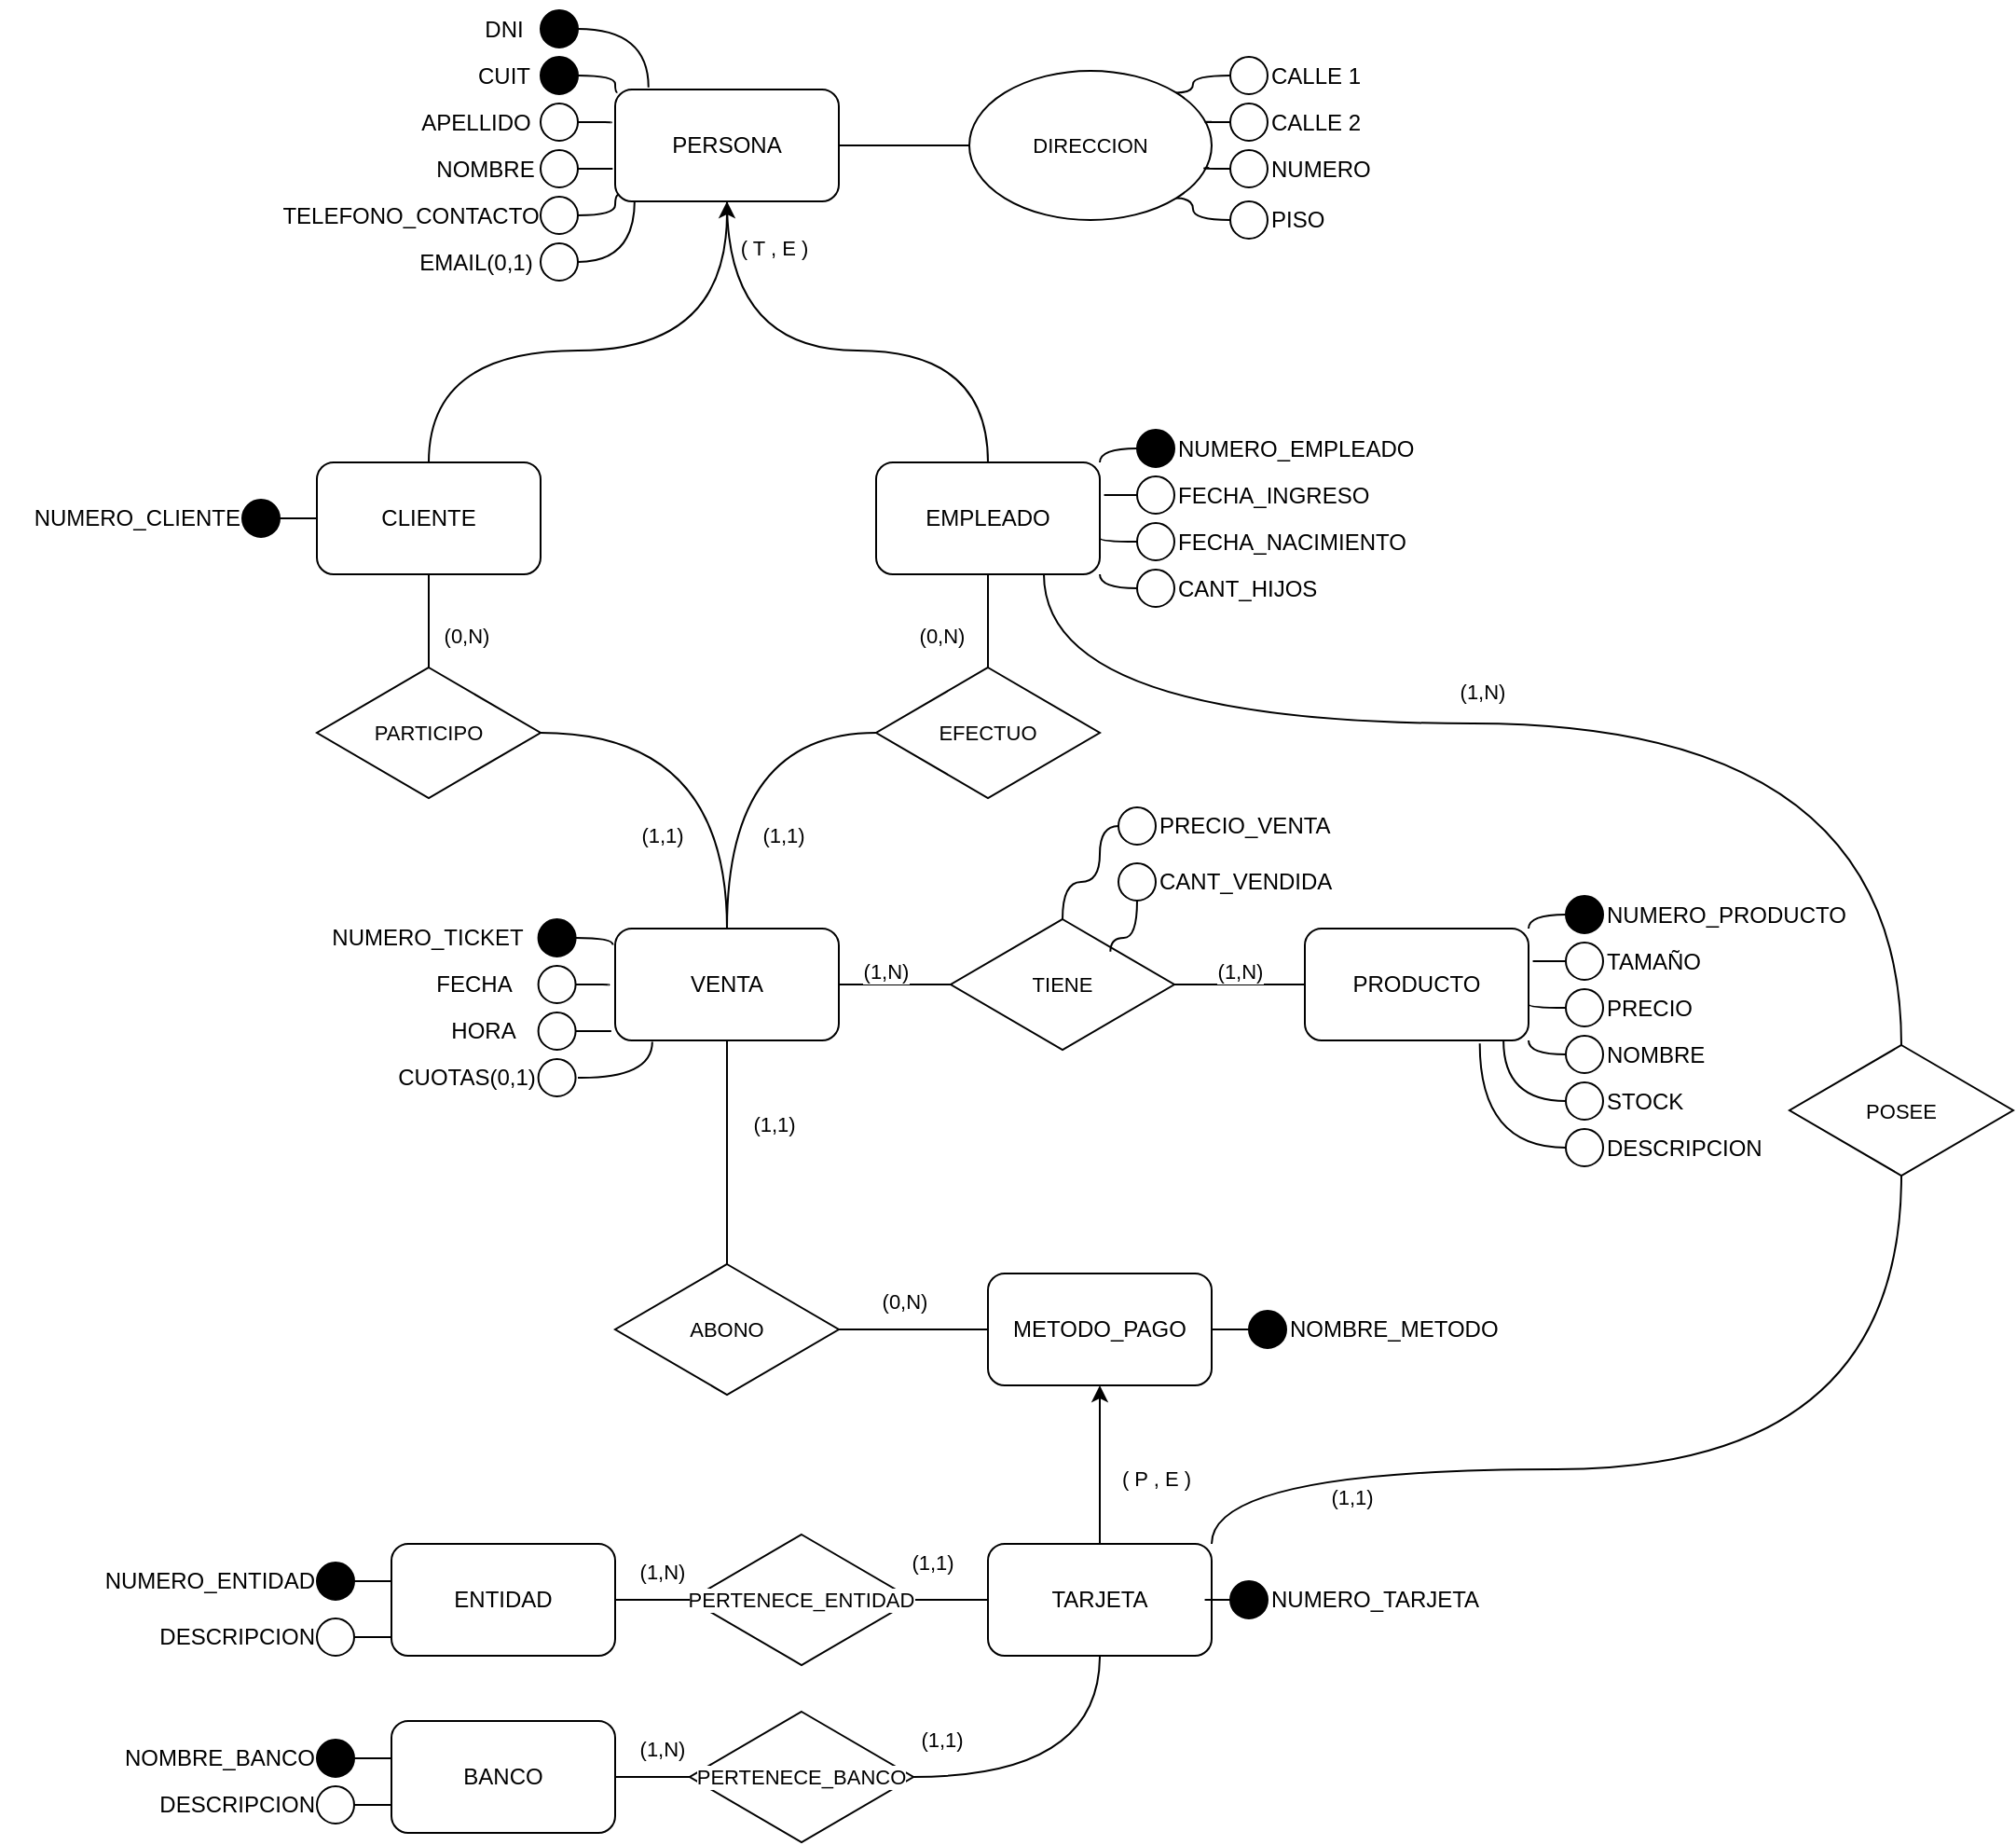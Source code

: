 <mxfile version="24.8.4">
  <diagram name="Page-1" id="r-wE8rNvTRcSZEGVUg5o">
    <mxGraphModel dx="880" dy="443" grid="1" gridSize="10" guides="1" tooltips="1" connect="1" arrows="1" fold="1" page="1" pageScale="1" pageWidth="1400" pageHeight="850" math="0" shadow="0">
      <root>
        <mxCell id="0" />
        <mxCell id="1" parent="0" />
        <mxCell id="dxS-f-YdwQxAhVwUpoM0-28" value="" style="edgeStyle=orthogonalEdgeStyle;shape=connector;curved=1;rounded=0;orthogonalLoop=1;jettySize=auto;html=1;strokeColor=default;align=center;verticalAlign=middle;fontFamily=Helvetica;fontSize=11;fontColor=default;labelBackgroundColor=default;endArrow=none;endFill=0;" parent="1" source="dxS-f-YdwQxAhVwUpoM0-1" edge="1">
          <mxGeometry relative="1" as="geometry">
            <mxPoint x="670" y="240" as="targetPoint" />
          </mxGeometry>
        </mxCell>
        <mxCell id="dxS-f-YdwQxAhVwUpoM0-1" value="PERSONA" style="rounded=1;whiteSpace=wrap;html=1;" parent="1" vertex="1">
          <mxGeometry x="480" y="210" width="120" height="60" as="geometry" />
        </mxCell>
        <mxCell id="dxS-f-YdwQxAhVwUpoM0-2" value="" style="ellipse;whiteSpace=wrap;html=1;aspect=fixed;fillColor=#000000;" parent="1" vertex="1">
          <mxGeometry x="440" y="167.5" width="20" height="20" as="geometry" />
        </mxCell>
        <mxCell id="dxS-f-YdwQxAhVwUpoM0-3" value="DNI" style="text;html=1;align=center;verticalAlign=middle;resizable=0;points=[];autosize=1;strokeColor=none;fillColor=none;" parent="1" vertex="1">
          <mxGeometry x="400" y="162.5" width="40" height="30" as="geometry" />
        </mxCell>
        <mxCell id="dxS-f-YdwQxAhVwUpoM0-7" value="" style="ellipse;whiteSpace=wrap;html=1;aspect=fixed;fillColor=#000000;" parent="1" vertex="1">
          <mxGeometry x="440" y="192.5" width="20" height="20" as="geometry" />
        </mxCell>
        <mxCell id="dxS-f-YdwQxAhVwUpoM0-8" value="CUIT" style="text;html=1;align=center;verticalAlign=middle;resizable=0;points=[];autosize=1;strokeColor=none;fillColor=none;" parent="1" vertex="1">
          <mxGeometry x="395" y="187.5" width="50" height="30" as="geometry" />
        </mxCell>
        <mxCell id="dxS-f-YdwQxAhVwUpoM0-12" value="" style="ellipse;whiteSpace=wrap;html=1;aspect=fixed;" parent="1" vertex="1">
          <mxGeometry x="440" y="217.5" width="20" height="20" as="geometry" />
        </mxCell>
        <mxCell id="dxS-f-YdwQxAhVwUpoM0-13" value="APELLIDO" style="text;html=1;align=center;verticalAlign=middle;resizable=0;points=[];autosize=1;strokeColor=none;fillColor=none;" parent="1" vertex="1">
          <mxGeometry x="365" y="212.5" width="80" height="30" as="geometry" />
        </mxCell>
        <mxCell id="dxS-f-YdwQxAhVwUpoM0-14" value="" style="ellipse;whiteSpace=wrap;html=1;aspect=fixed;" parent="1" vertex="1">
          <mxGeometry x="440" y="242.5" width="20" height="20" as="geometry" />
        </mxCell>
        <mxCell id="dxS-f-YdwQxAhVwUpoM0-15" value="NOMBRE" style="text;html=1;align=center;verticalAlign=middle;resizable=0;points=[];autosize=1;strokeColor=none;fillColor=none;" parent="1" vertex="1">
          <mxGeometry x="370" y="237.5" width="80" height="30" as="geometry" />
        </mxCell>
        <mxCell id="dxS-f-YdwQxAhVwUpoM0-16" value="" style="ellipse;whiteSpace=wrap;html=1;aspect=fixed;" parent="1" vertex="1">
          <mxGeometry x="440" y="267.5" width="20" height="20" as="geometry" />
        </mxCell>
        <mxCell id="dxS-f-YdwQxAhVwUpoM0-17" value="TELEFONO_CONTACTO" style="text;html=1;align=center;verticalAlign=middle;resizable=0;points=[];autosize=1;strokeColor=none;fillColor=none;" parent="1" vertex="1">
          <mxGeometry x="290" y="262.5" width="160" height="30" as="geometry" />
        </mxCell>
        <mxCell id="dxS-f-YdwQxAhVwUpoM0-18" value="" style="ellipse;whiteSpace=wrap;html=1;aspect=fixed;" parent="1" vertex="1">
          <mxGeometry x="440" y="292.5" width="20" height="20" as="geometry" />
        </mxCell>
        <mxCell id="dxS-f-YdwQxAhVwUpoM0-19" value="EMAIL(0,1)" style="text;html=1;align=center;verticalAlign=middle;resizable=0;points=[];autosize=1;strokeColor=none;fillColor=none;" parent="1" vertex="1">
          <mxGeometry x="365" y="287.5" width="80" height="30" as="geometry" />
        </mxCell>
        <mxCell id="dxS-f-YdwQxAhVwUpoM0-20" style="edgeStyle=orthogonalEdgeStyle;rounded=0;orthogonalLoop=1;jettySize=auto;html=1;entryX=0.149;entryY=-0.019;entryDx=0;entryDy=0;entryPerimeter=0;curved=1;endArrow=none;endFill=0;" parent="1" source="dxS-f-YdwQxAhVwUpoM0-2" target="dxS-f-YdwQxAhVwUpoM0-1" edge="1">
          <mxGeometry relative="1" as="geometry" />
        </mxCell>
        <mxCell id="dxS-f-YdwQxAhVwUpoM0-21" style="edgeStyle=orthogonalEdgeStyle;shape=connector;curved=1;rounded=0;orthogonalLoop=1;jettySize=auto;html=1;entryX=0.01;entryY=0.027;entryDx=0;entryDy=0;entryPerimeter=0;strokeColor=default;align=center;verticalAlign=middle;fontFamily=Helvetica;fontSize=11;fontColor=default;labelBackgroundColor=default;endArrow=none;endFill=0;" parent="1" source="dxS-f-YdwQxAhVwUpoM0-7" target="dxS-f-YdwQxAhVwUpoM0-1" edge="1">
          <mxGeometry relative="1" as="geometry">
            <Array as="points">
              <mxPoint x="480" y="203" />
              <mxPoint x="480" y="212" />
            </Array>
          </mxGeometry>
        </mxCell>
        <mxCell id="dxS-f-YdwQxAhVwUpoM0-22" style="edgeStyle=orthogonalEdgeStyle;shape=connector;curved=1;rounded=0;orthogonalLoop=1;jettySize=auto;html=1;entryX=-0.019;entryY=0.295;entryDx=0;entryDy=0;entryPerimeter=0;strokeColor=default;align=center;verticalAlign=middle;fontFamily=Helvetica;fontSize=11;fontColor=default;labelBackgroundColor=default;endArrow=none;endFill=0;" parent="1" source="dxS-f-YdwQxAhVwUpoM0-12" target="dxS-f-YdwQxAhVwUpoM0-1" edge="1">
          <mxGeometry relative="1" as="geometry" />
        </mxCell>
        <mxCell id="dxS-f-YdwQxAhVwUpoM0-23" style="edgeStyle=orthogonalEdgeStyle;shape=connector;curved=1;rounded=0;orthogonalLoop=1;jettySize=auto;html=1;entryX=-0.011;entryY=0.709;entryDx=0;entryDy=0;entryPerimeter=0;strokeColor=default;align=center;verticalAlign=middle;fontFamily=Helvetica;fontSize=11;fontColor=default;labelBackgroundColor=default;endArrow=none;endFill=0;" parent="1" source="dxS-f-YdwQxAhVwUpoM0-14" target="dxS-f-YdwQxAhVwUpoM0-1" edge="1">
          <mxGeometry relative="1" as="geometry" />
        </mxCell>
        <mxCell id="dxS-f-YdwQxAhVwUpoM0-25" style="edgeStyle=orthogonalEdgeStyle;shape=connector;curved=1;rounded=0;orthogonalLoop=1;jettySize=auto;html=1;entryX=0.016;entryY=0.942;entryDx=0;entryDy=0;entryPerimeter=0;strokeColor=default;align=center;verticalAlign=middle;fontFamily=Helvetica;fontSize=11;fontColor=default;labelBackgroundColor=default;endArrow=none;endFill=0;" parent="1" source="dxS-f-YdwQxAhVwUpoM0-16" target="dxS-f-YdwQxAhVwUpoM0-1" edge="1">
          <mxGeometry relative="1" as="geometry" />
        </mxCell>
        <mxCell id="dxS-f-YdwQxAhVwUpoM0-26" style="edgeStyle=orthogonalEdgeStyle;shape=connector;curved=1;rounded=0;orthogonalLoop=1;jettySize=auto;html=1;entryX=0.087;entryY=0.992;entryDx=0;entryDy=0;entryPerimeter=0;strokeColor=default;align=center;verticalAlign=middle;fontFamily=Helvetica;fontSize=11;fontColor=default;labelBackgroundColor=default;endArrow=none;endFill=0;" parent="1" source="dxS-f-YdwQxAhVwUpoM0-18" target="dxS-f-YdwQxAhVwUpoM0-1" edge="1">
          <mxGeometry relative="1" as="geometry" />
        </mxCell>
        <mxCell id="dxS-f-YdwQxAhVwUpoM0-29" value="DIRECCION" style="ellipse;whiteSpace=wrap;html=1;fontFamily=Helvetica;fontSize=11;fontColor=default;labelBackgroundColor=default;" parent="1" vertex="1">
          <mxGeometry x="670" y="200" width="130" height="80" as="geometry" />
        </mxCell>
        <mxCell id="dxS-f-YdwQxAhVwUpoM0-46" style="edgeStyle=orthogonalEdgeStyle;shape=connector;curved=1;rounded=0;orthogonalLoop=1;jettySize=auto;html=1;entryX=1;entryY=0;entryDx=0;entryDy=0;strokeColor=default;align=center;verticalAlign=middle;fontFamily=Helvetica;fontSize=11;fontColor=default;labelBackgroundColor=default;endArrow=none;endFill=0;" parent="1" source="dxS-f-YdwQxAhVwUpoM0-30" target="dxS-f-YdwQxAhVwUpoM0-29" edge="1">
          <mxGeometry relative="1" as="geometry" />
        </mxCell>
        <mxCell id="dxS-f-YdwQxAhVwUpoM0-30" value="" style="ellipse;whiteSpace=wrap;html=1;aspect=fixed;" parent="1" vertex="1">
          <mxGeometry x="810" y="192.5" width="20" height="20" as="geometry" />
        </mxCell>
        <mxCell id="dxS-f-YdwQxAhVwUpoM0-31" value="CALLE 1" style="text;html=1;align=left;verticalAlign=middle;resizable=0;points=[];autosize=1;strokeColor=none;fillColor=none;" parent="1" vertex="1">
          <mxGeometry x="830" y="187.5" width="70" height="30" as="geometry" />
        </mxCell>
        <mxCell id="dxS-f-YdwQxAhVwUpoM0-36" value="" style="ellipse;whiteSpace=wrap;html=1;aspect=fixed;" parent="1" vertex="1">
          <mxGeometry x="810" y="217.5" width="20" height="20" as="geometry" />
        </mxCell>
        <mxCell id="dxS-f-YdwQxAhVwUpoM0-37" value="CALLE 2" style="text;html=1;align=left;verticalAlign=middle;resizable=0;points=[];autosize=1;strokeColor=none;fillColor=none;" parent="1" vertex="1">
          <mxGeometry x="830" y="212.5" width="70" height="30" as="geometry" />
        </mxCell>
        <mxCell id="dxS-f-YdwQxAhVwUpoM0-38" value="" style="ellipse;whiteSpace=wrap;html=1;aspect=fixed;" parent="1" vertex="1">
          <mxGeometry x="810" y="242.5" width="20" height="20" as="geometry" />
        </mxCell>
        <mxCell id="dxS-f-YdwQxAhVwUpoM0-39" value="NUMERO" style="text;html=1;align=left;verticalAlign=middle;resizable=0;points=[];autosize=1;strokeColor=none;fillColor=none;" parent="1" vertex="1">
          <mxGeometry x="830" y="237.5" width="80" height="30" as="geometry" />
        </mxCell>
        <mxCell id="dxS-f-YdwQxAhVwUpoM0-43" style="edgeStyle=orthogonalEdgeStyle;shape=connector;curved=1;rounded=0;orthogonalLoop=1;jettySize=auto;html=1;entryX=1;entryY=1;entryDx=0;entryDy=0;strokeColor=default;align=center;verticalAlign=middle;fontFamily=Helvetica;fontSize=11;fontColor=default;labelBackgroundColor=default;endArrow=none;endFill=0;" parent="1" source="dxS-f-YdwQxAhVwUpoM0-40" target="dxS-f-YdwQxAhVwUpoM0-29" edge="1">
          <mxGeometry relative="1" as="geometry" />
        </mxCell>
        <mxCell id="dxS-f-YdwQxAhVwUpoM0-40" value="" style="ellipse;whiteSpace=wrap;html=1;aspect=fixed;" parent="1" vertex="1">
          <mxGeometry x="810" y="270" width="20" height="20" as="geometry" />
        </mxCell>
        <mxCell id="dxS-f-YdwQxAhVwUpoM0-41" value="PISO" style="text;html=1;align=left;verticalAlign=middle;resizable=0;points=[];autosize=1;strokeColor=none;fillColor=none;" parent="1" vertex="1">
          <mxGeometry x="830" y="265" width="50" height="30" as="geometry" />
        </mxCell>
        <mxCell id="dxS-f-YdwQxAhVwUpoM0-44" style="edgeStyle=orthogonalEdgeStyle;shape=connector;curved=1;rounded=0;orthogonalLoop=1;jettySize=auto;html=1;entryX=0.99;entryY=0.65;entryDx=0;entryDy=0;entryPerimeter=0;strokeColor=default;align=center;verticalAlign=middle;fontFamily=Helvetica;fontSize=11;fontColor=default;labelBackgroundColor=default;endArrow=none;endFill=0;" parent="1" source="dxS-f-YdwQxAhVwUpoM0-38" target="dxS-f-YdwQxAhVwUpoM0-29" edge="1">
          <mxGeometry relative="1" as="geometry" />
        </mxCell>
        <mxCell id="dxS-f-YdwQxAhVwUpoM0-45" style="edgeStyle=orthogonalEdgeStyle;shape=connector;curved=1;rounded=0;orthogonalLoop=1;jettySize=auto;html=1;entryX=1;entryY=0.342;entryDx=0;entryDy=0;entryPerimeter=0;strokeColor=default;align=center;verticalAlign=middle;fontFamily=Helvetica;fontSize=11;fontColor=default;labelBackgroundColor=default;endArrow=none;endFill=0;" parent="1" source="dxS-f-YdwQxAhVwUpoM0-36" target="dxS-f-YdwQxAhVwUpoM0-29" edge="1">
          <mxGeometry relative="1" as="geometry" />
        </mxCell>
        <mxCell id="dxS-f-YdwQxAhVwUpoM0-65" style="edgeStyle=orthogonalEdgeStyle;shape=connector;curved=1;rounded=0;orthogonalLoop=1;jettySize=auto;html=1;entryX=0.5;entryY=1;entryDx=0;entryDy=0;strokeColor=default;align=center;verticalAlign=middle;fontFamily=Helvetica;fontSize=11;fontColor=default;labelBackgroundColor=default;endArrow=none;endFill=0;" parent="1" source="dxS-f-YdwQxAhVwUpoM0-47" target="dxS-f-YdwQxAhVwUpoM0-1" edge="1">
          <mxGeometry relative="1" as="geometry">
            <Array as="points">
              <mxPoint x="680" y="350" />
              <mxPoint x="540" y="350" />
            </Array>
          </mxGeometry>
        </mxCell>
        <mxCell id="dxS-f-YdwQxAhVwUpoM0-116" value="" style="edgeStyle=orthogonalEdgeStyle;shape=connector;curved=1;rounded=0;orthogonalLoop=1;jettySize=auto;html=1;strokeColor=default;align=center;verticalAlign=middle;fontFamily=Helvetica;fontSize=11;fontColor=default;labelBackgroundColor=default;endArrow=none;endFill=0;" parent="1" source="dxS-f-YdwQxAhVwUpoM0-47" target="dxS-f-YdwQxAhVwUpoM0-115" edge="1">
          <mxGeometry relative="1" as="geometry" />
        </mxCell>
        <mxCell id="dxS-f-YdwQxAhVwUpoM0-47" value="EMPLEADO" style="rounded=1;whiteSpace=wrap;html=1;" parent="1" vertex="1">
          <mxGeometry x="620" y="410" width="120" height="60" as="geometry" />
        </mxCell>
        <mxCell id="dxS-f-YdwQxAhVwUpoM0-48" value="" style="ellipse;whiteSpace=wrap;html=1;aspect=fixed;" parent="1" vertex="1">
          <mxGeometry x="760" y="417.5" width="20" height="20" as="geometry" />
        </mxCell>
        <mxCell id="dxS-f-YdwQxAhVwUpoM0-49" value="FECHA_INGRESO" style="text;html=1;align=left;verticalAlign=middle;resizable=0;points=[];autosize=1;strokeColor=none;fillColor=none;" parent="1" vertex="1">
          <mxGeometry x="780" y="412.5" width="130" height="30" as="geometry" />
        </mxCell>
        <mxCell id="dxS-f-YdwQxAhVwUpoM0-50" value="" style="ellipse;whiteSpace=wrap;html=1;aspect=fixed;" parent="1" vertex="1">
          <mxGeometry x="760" y="442.5" width="20" height="20" as="geometry" />
        </mxCell>
        <mxCell id="dxS-f-YdwQxAhVwUpoM0-51" value="FECHA_NACIMIENTO" style="text;html=1;align=left;verticalAlign=middle;resizable=0;points=[];autosize=1;strokeColor=none;fillColor=none;" parent="1" vertex="1">
          <mxGeometry x="780" y="437.5" width="140" height="30" as="geometry" />
        </mxCell>
        <mxCell id="dxS-f-YdwQxAhVwUpoM0-59" style="edgeStyle=orthogonalEdgeStyle;shape=connector;curved=1;rounded=0;orthogonalLoop=1;jettySize=auto;html=1;entryX=1;entryY=1;entryDx=0;entryDy=0;strokeColor=default;align=center;verticalAlign=middle;fontFamily=Helvetica;fontSize=11;fontColor=default;labelBackgroundColor=default;endArrow=none;endFill=0;" parent="1" source="dxS-f-YdwQxAhVwUpoM0-52" target="dxS-f-YdwQxAhVwUpoM0-47" edge="1">
          <mxGeometry relative="1" as="geometry" />
        </mxCell>
        <mxCell id="dxS-f-YdwQxAhVwUpoM0-52" value="" style="ellipse;whiteSpace=wrap;html=1;aspect=fixed;" parent="1" vertex="1">
          <mxGeometry x="760" y="467.5" width="20" height="20" as="geometry" />
        </mxCell>
        <mxCell id="dxS-f-YdwQxAhVwUpoM0-53" value="CANT_HIJOS" style="text;html=1;align=left;verticalAlign=middle;resizable=0;points=[];autosize=1;strokeColor=none;fillColor=none;" parent="1" vertex="1">
          <mxGeometry x="780" y="462.5" width="100" height="30" as="geometry" />
        </mxCell>
        <mxCell id="dxS-f-YdwQxAhVwUpoM0-56" style="edgeStyle=orthogonalEdgeStyle;shape=connector;curved=1;rounded=0;orthogonalLoop=1;jettySize=auto;html=1;entryX=1;entryY=0;entryDx=0;entryDy=0;strokeColor=default;align=center;verticalAlign=middle;fontFamily=Helvetica;fontSize=11;fontColor=default;labelBackgroundColor=default;endArrow=none;endFill=0;" parent="1" source="dxS-f-YdwQxAhVwUpoM0-54" target="dxS-f-YdwQxAhVwUpoM0-47" edge="1">
          <mxGeometry relative="1" as="geometry" />
        </mxCell>
        <mxCell id="dxS-f-YdwQxAhVwUpoM0-54" value="" style="ellipse;whiteSpace=wrap;html=1;aspect=fixed;fillColor=#000000;" parent="1" vertex="1">
          <mxGeometry x="760" y="392.5" width="20" height="20" as="geometry" />
        </mxCell>
        <mxCell id="dxS-f-YdwQxAhVwUpoM0-55" value="NUMERO_EMPLEADO" style="text;html=1;align=left;verticalAlign=middle;resizable=0;points=[];autosize=1;strokeColor=none;fillColor=none;" parent="1" vertex="1">
          <mxGeometry x="780" y="387.5" width="150" height="30" as="geometry" />
        </mxCell>
        <mxCell id="dxS-f-YdwQxAhVwUpoM0-57" style="edgeStyle=orthogonalEdgeStyle;shape=connector;curved=1;rounded=0;orthogonalLoop=1;jettySize=auto;html=1;entryX=1.019;entryY=0.292;entryDx=0;entryDy=0;entryPerimeter=0;strokeColor=default;align=center;verticalAlign=middle;fontFamily=Helvetica;fontSize=11;fontColor=default;labelBackgroundColor=default;endArrow=none;endFill=0;" parent="1" source="dxS-f-YdwQxAhVwUpoM0-48" target="dxS-f-YdwQxAhVwUpoM0-47" edge="1">
          <mxGeometry relative="1" as="geometry" />
        </mxCell>
        <mxCell id="dxS-f-YdwQxAhVwUpoM0-58" style="edgeStyle=orthogonalEdgeStyle;shape=connector;curved=1;rounded=0;orthogonalLoop=1;jettySize=auto;html=1;entryX=1.007;entryY=0.676;entryDx=0;entryDy=0;entryPerimeter=0;strokeColor=default;align=center;verticalAlign=middle;fontFamily=Helvetica;fontSize=11;fontColor=default;labelBackgroundColor=default;endArrow=none;endFill=0;" parent="1" source="dxS-f-YdwQxAhVwUpoM0-50" target="dxS-f-YdwQxAhVwUpoM0-47" edge="1">
          <mxGeometry relative="1" as="geometry" />
        </mxCell>
        <mxCell id="dxS-f-YdwQxAhVwUpoM0-64" style="edgeStyle=orthogonalEdgeStyle;shape=connector;curved=1;rounded=0;orthogonalLoop=1;jettySize=auto;html=1;entryX=0.5;entryY=1;entryDx=0;entryDy=0;strokeColor=default;align=center;verticalAlign=middle;fontFamily=Helvetica;fontSize=11;fontColor=default;labelBackgroundColor=default;endArrow=classic;endFill=1;" parent="1" source="dxS-f-YdwQxAhVwUpoM0-60" target="dxS-f-YdwQxAhVwUpoM0-1" edge="1">
          <mxGeometry relative="1" as="geometry">
            <Array as="points">
              <mxPoint x="380" y="350" />
              <mxPoint x="540" y="350" />
            </Array>
          </mxGeometry>
        </mxCell>
        <mxCell id="dxS-f-YdwQxAhVwUpoM0-60" value="CLIENTE" style="rounded=1;whiteSpace=wrap;html=1;" parent="1" vertex="1">
          <mxGeometry x="320" y="410" width="120" height="60" as="geometry" />
        </mxCell>
        <mxCell id="dxS-f-YdwQxAhVwUpoM0-63" value="" style="edgeStyle=orthogonalEdgeStyle;shape=connector;curved=1;rounded=0;orthogonalLoop=1;jettySize=auto;html=1;strokeColor=default;align=center;verticalAlign=middle;fontFamily=Helvetica;fontSize=11;fontColor=default;labelBackgroundColor=default;endArrow=none;endFill=0;" parent="1" source="dxS-f-YdwQxAhVwUpoM0-61" target="dxS-f-YdwQxAhVwUpoM0-60" edge="1">
          <mxGeometry relative="1" as="geometry" />
        </mxCell>
        <mxCell id="dxS-f-YdwQxAhVwUpoM0-61" value="" style="ellipse;whiteSpace=wrap;html=1;aspect=fixed;fillColor=#000000;" parent="1" vertex="1">
          <mxGeometry x="280" y="430" width="20" height="20" as="geometry" />
        </mxCell>
        <mxCell id="dxS-f-YdwQxAhVwUpoM0-62" value="NUMERO_CLIENTE" style="text;html=1;align=right;verticalAlign=middle;resizable=0;points=[];autosize=1;strokeColor=none;fillColor=none;" parent="1" vertex="1">
          <mxGeometry x="150" y="425" width="130" height="30" as="geometry" />
        </mxCell>
        <mxCell id="dxS-f-YdwQxAhVwUpoM0-66" value="( T , E )" style="text;html=1;align=center;verticalAlign=middle;resizable=0;points=[];autosize=1;strokeColor=none;fillColor=none;fontFamily=Helvetica;fontSize=11;fontColor=default;labelBackgroundColor=default;" parent="1" vertex="1">
          <mxGeometry x="535" y="280" width="60" height="30" as="geometry" />
        </mxCell>
        <mxCell id="dxS-f-YdwQxAhVwUpoM0-67" value="PRODUCTO" style="rounded=1;whiteSpace=wrap;html=1;" parent="1" vertex="1">
          <mxGeometry x="850" y="660" width="120" height="60" as="geometry" />
        </mxCell>
        <mxCell id="dxS-f-YdwQxAhVwUpoM0-68" value="" style="ellipse;whiteSpace=wrap;html=1;aspect=fixed;" parent="1" vertex="1">
          <mxGeometry x="990" y="667.5" width="20" height="20" as="geometry" />
        </mxCell>
        <mxCell id="dxS-f-YdwQxAhVwUpoM0-69" value="TAMAÑO" style="text;html=1;align=left;verticalAlign=middle;resizable=0;points=[];autosize=1;strokeColor=none;fillColor=none;" parent="1" vertex="1">
          <mxGeometry x="1010" y="662.5" width="70" height="30" as="geometry" />
        </mxCell>
        <mxCell id="dxS-f-YdwQxAhVwUpoM0-70" value="" style="ellipse;whiteSpace=wrap;html=1;aspect=fixed;" parent="1" vertex="1">
          <mxGeometry x="990" y="692.5" width="20" height="20" as="geometry" />
        </mxCell>
        <mxCell id="dxS-f-YdwQxAhVwUpoM0-71" value="PRECIO" style="text;html=1;align=left;verticalAlign=middle;resizable=0;points=[];autosize=1;strokeColor=none;fillColor=none;" parent="1" vertex="1">
          <mxGeometry x="1010" y="687.5" width="70" height="30" as="geometry" />
        </mxCell>
        <mxCell id="dxS-f-YdwQxAhVwUpoM0-72" style="edgeStyle=orthogonalEdgeStyle;shape=connector;curved=1;rounded=0;orthogonalLoop=1;jettySize=auto;html=1;entryX=1;entryY=1;entryDx=0;entryDy=0;strokeColor=default;align=center;verticalAlign=middle;fontFamily=Helvetica;fontSize=11;fontColor=default;labelBackgroundColor=default;endArrow=none;endFill=0;" parent="1" source="dxS-f-YdwQxAhVwUpoM0-73" target="dxS-f-YdwQxAhVwUpoM0-67" edge="1">
          <mxGeometry relative="1" as="geometry" />
        </mxCell>
        <mxCell id="dxS-f-YdwQxAhVwUpoM0-73" value="" style="ellipse;whiteSpace=wrap;html=1;aspect=fixed;" parent="1" vertex="1">
          <mxGeometry x="990" y="717.5" width="20" height="20" as="geometry" />
        </mxCell>
        <mxCell id="dxS-f-YdwQxAhVwUpoM0-74" value="NOMBRE" style="text;html=1;align=left;verticalAlign=middle;resizable=0;points=[];autosize=1;strokeColor=none;fillColor=none;" parent="1" vertex="1">
          <mxGeometry x="1010" y="712.5" width="80" height="30" as="geometry" />
        </mxCell>
        <mxCell id="dxS-f-YdwQxAhVwUpoM0-75" style="edgeStyle=orthogonalEdgeStyle;shape=connector;curved=1;rounded=0;orthogonalLoop=1;jettySize=auto;html=1;entryX=1;entryY=0;entryDx=0;entryDy=0;strokeColor=default;align=center;verticalAlign=middle;fontFamily=Helvetica;fontSize=11;fontColor=default;labelBackgroundColor=default;endArrow=none;endFill=0;" parent="1" source="dxS-f-YdwQxAhVwUpoM0-76" target="dxS-f-YdwQxAhVwUpoM0-67" edge="1">
          <mxGeometry relative="1" as="geometry" />
        </mxCell>
        <mxCell id="dxS-f-YdwQxAhVwUpoM0-76" value="" style="ellipse;whiteSpace=wrap;html=1;aspect=fixed;fillColor=#000000;" parent="1" vertex="1">
          <mxGeometry x="990" y="642.5" width="20" height="20" as="geometry" />
        </mxCell>
        <mxCell id="dxS-f-YdwQxAhVwUpoM0-77" value="NUMERO_PRODUCTO" style="text;html=1;align=left;verticalAlign=middle;resizable=0;points=[];autosize=1;strokeColor=none;fillColor=none;" parent="1" vertex="1">
          <mxGeometry x="1010" y="637.5" width="150" height="30" as="geometry" />
        </mxCell>
        <mxCell id="dxS-f-YdwQxAhVwUpoM0-78" style="edgeStyle=orthogonalEdgeStyle;shape=connector;curved=1;rounded=0;orthogonalLoop=1;jettySize=auto;html=1;entryX=1.019;entryY=0.292;entryDx=0;entryDy=0;entryPerimeter=0;strokeColor=default;align=center;verticalAlign=middle;fontFamily=Helvetica;fontSize=11;fontColor=default;labelBackgroundColor=default;endArrow=none;endFill=0;" parent="1" source="dxS-f-YdwQxAhVwUpoM0-68" target="dxS-f-YdwQxAhVwUpoM0-67" edge="1">
          <mxGeometry relative="1" as="geometry" />
        </mxCell>
        <mxCell id="dxS-f-YdwQxAhVwUpoM0-79" style="edgeStyle=orthogonalEdgeStyle;shape=connector;curved=1;rounded=0;orthogonalLoop=1;jettySize=auto;html=1;entryX=1.007;entryY=0.676;entryDx=0;entryDy=0;entryPerimeter=0;strokeColor=default;align=center;verticalAlign=middle;fontFamily=Helvetica;fontSize=11;fontColor=default;labelBackgroundColor=default;endArrow=none;endFill=0;" parent="1" source="dxS-f-YdwQxAhVwUpoM0-70" target="dxS-f-YdwQxAhVwUpoM0-67" edge="1">
          <mxGeometry relative="1" as="geometry" />
        </mxCell>
        <mxCell id="dxS-f-YdwQxAhVwUpoM0-81" value="" style="ellipse;whiteSpace=wrap;html=1;aspect=fixed;" parent="1" vertex="1">
          <mxGeometry x="990" y="742.5" width="20" height="20" as="geometry" />
        </mxCell>
        <mxCell id="dxS-f-YdwQxAhVwUpoM0-82" value="STOCK" style="text;html=1;align=left;verticalAlign=middle;resizable=0;points=[];autosize=1;strokeColor=none;fillColor=none;" parent="1" vertex="1">
          <mxGeometry x="1010" y="737.5" width="60" height="30" as="geometry" />
        </mxCell>
        <mxCell id="dxS-f-YdwQxAhVwUpoM0-84" value="" style="ellipse;whiteSpace=wrap;html=1;aspect=fixed;" parent="1" vertex="1">
          <mxGeometry x="990" y="767.5" width="20" height="20" as="geometry" />
        </mxCell>
        <mxCell id="dxS-f-YdwQxAhVwUpoM0-85" value="DESCRIPCION" style="text;html=1;align=left;verticalAlign=middle;resizable=0;points=[];autosize=1;strokeColor=none;fillColor=none;" parent="1" vertex="1">
          <mxGeometry x="1010" y="762.5" width="110" height="30" as="geometry" />
        </mxCell>
        <mxCell id="dxS-f-YdwQxAhVwUpoM0-86" style="edgeStyle=orthogonalEdgeStyle;shape=connector;curved=1;rounded=0;orthogonalLoop=1;jettySize=auto;html=1;entryX=0.782;entryY=1.028;entryDx=0;entryDy=0;entryPerimeter=0;strokeColor=default;align=center;verticalAlign=middle;fontFamily=Helvetica;fontSize=11;fontColor=default;labelBackgroundColor=default;endArrow=none;endFill=0;" parent="1" source="dxS-f-YdwQxAhVwUpoM0-84" target="dxS-f-YdwQxAhVwUpoM0-67" edge="1">
          <mxGeometry relative="1" as="geometry" />
        </mxCell>
        <mxCell id="dxS-f-YdwQxAhVwUpoM0-87" style="edgeStyle=orthogonalEdgeStyle;shape=connector;curved=1;rounded=0;orthogonalLoop=1;jettySize=auto;html=1;entryX=0.888;entryY=1.002;entryDx=0;entryDy=0;entryPerimeter=0;strokeColor=default;align=center;verticalAlign=middle;fontFamily=Helvetica;fontSize=11;fontColor=default;labelBackgroundColor=default;endArrow=none;endFill=0;" parent="1" source="dxS-f-YdwQxAhVwUpoM0-81" target="dxS-f-YdwQxAhVwUpoM0-67" edge="1">
          <mxGeometry relative="1" as="geometry" />
        </mxCell>
        <mxCell id="dxS-f-YdwQxAhVwUpoM0-113" value="" style="edgeStyle=orthogonalEdgeStyle;shape=connector;curved=1;rounded=0;orthogonalLoop=1;jettySize=auto;html=1;strokeColor=default;align=center;verticalAlign=middle;fontFamily=Helvetica;fontSize=11;fontColor=default;labelBackgroundColor=default;endArrow=none;endFill=0;" parent="1" source="dxS-f-YdwQxAhVwUpoM0-88" target="dxS-f-YdwQxAhVwUpoM0-112" edge="1">
          <mxGeometry relative="1" as="geometry" />
        </mxCell>
        <mxCell id="dxS-f-YdwQxAhVwUpoM0-88" value="VENTA" style="rounded=1;whiteSpace=wrap;html=1;" parent="1" vertex="1">
          <mxGeometry x="480" y="660" width="120" height="60" as="geometry" />
        </mxCell>
        <mxCell id="dxS-f-YdwQxAhVwUpoM0-91" value="" style="ellipse;whiteSpace=wrap;html=1;aspect=fixed;fillColor=#000000;" parent="1" vertex="1">
          <mxGeometry x="438.8" y="655" width="20" height="20" as="geometry" />
        </mxCell>
        <mxCell id="dxS-f-YdwQxAhVwUpoM0-92" value="NUMERO_TICKET" style="text;html=1;align=center;verticalAlign=middle;resizable=0;points=[];autosize=1;strokeColor=none;fillColor=none;" parent="1" vertex="1">
          <mxGeometry x="313.8" y="650" width="130" height="30" as="geometry" />
        </mxCell>
        <mxCell id="dxS-f-YdwQxAhVwUpoM0-93" value="" style="ellipse;whiteSpace=wrap;html=1;aspect=fixed;" parent="1" vertex="1">
          <mxGeometry x="438.8" y="680" width="20" height="20" as="geometry" />
        </mxCell>
        <mxCell id="dxS-f-YdwQxAhVwUpoM0-94" value="FECHA" style="text;html=1;align=center;verticalAlign=middle;resizable=0;points=[];autosize=1;strokeColor=none;fillColor=none;" parent="1" vertex="1">
          <mxGeometry x="373.8" y="675" width="60" height="30" as="geometry" />
        </mxCell>
        <mxCell id="dxS-f-YdwQxAhVwUpoM0-95" value="" style="ellipse;whiteSpace=wrap;html=1;aspect=fixed;" parent="1" vertex="1">
          <mxGeometry x="438.8" y="705" width="20" height="20" as="geometry" />
        </mxCell>
        <mxCell id="dxS-f-YdwQxAhVwUpoM0-96" value="&lt;div&gt;HORA&lt;/div&gt;" style="text;html=1;align=center;verticalAlign=middle;resizable=0;points=[];autosize=1;strokeColor=none;fillColor=none;" parent="1" vertex="1">
          <mxGeometry x="378.8" y="700" width="60" height="30" as="geometry" />
        </mxCell>
        <mxCell id="dxS-f-YdwQxAhVwUpoM0-103" style="edgeStyle=orthogonalEdgeStyle;shape=connector;curved=1;rounded=0;orthogonalLoop=1;jettySize=auto;html=1;entryX=-0.019;entryY=0.295;entryDx=0;entryDy=0;entryPerimeter=0;strokeColor=default;align=center;verticalAlign=middle;fontFamily=Helvetica;fontSize=11;fontColor=default;labelBackgroundColor=default;endArrow=none;endFill=0;" parent="1" source="dxS-f-YdwQxAhVwUpoM0-93" edge="1">
          <mxGeometry relative="1" as="geometry">
            <mxPoint x="476.52" y="690.2" as="targetPoint" />
          </mxGeometry>
        </mxCell>
        <mxCell id="dxS-f-YdwQxAhVwUpoM0-104" style="edgeStyle=orthogonalEdgeStyle;shape=connector;curved=1;rounded=0;orthogonalLoop=1;jettySize=auto;html=1;entryX=-0.011;entryY=0.709;entryDx=0;entryDy=0;entryPerimeter=0;strokeColor=default;align=center;verticalAlign=middle;fontFamily=Helvetica;fontSize=11;fontColor=default;labelBackgroundColor=default;endArrow=none;endFill=0;" parent="1" source="dxS-f-YdwQxAhVwUpoM0-95" edge="1">
          <mxGeometry relative="1" as="geometry">
            <mxPoint x="477.48" y="715.04" as="targetPoint" />
          </mxGeometry>
        </mxCell>
        <mxCell id="dxS-f-YdwQxAhVwUpoM0-108" style="edgeStyle=orthogonalEdgeStyle;shape=connector;curved=1;rounded=0;orthogonalLoop=1;jettySize=auto;html=1;entryX=-0.013;entryY=0.145;entryDx=0;entryDy=0;entryPerimeter=0;strokeColor=default;align=center;verticalAlign=middle;fontFamily=Helvetica;fontSize=11;fontColor=default;labelBackgroundColor=default;endArrow=none;endFill=0;" parent="1" source="dxS-f-YdwQxAhVwUpoM0-91" target="dxS-f-YdwQxAhVwUpoM0-88" edge="1">
          <mxGeometry relative="1" as="geometry" />
        </mxCell>
        <mxCell id="dxS-f-YdwQxAhVwUpoM0-110" style="edgeStyle=orthogonalEdgeStyle;shape=connector;curved=1;rounded=0;orthogonalLoop=1;jettySize=auto;html=1;entryX=0.5;entryY=1;entryDx=0;entryDy=0;strokeColor=default;align=center;verticalAlign=middle;fontFamily=Helvetica;fontSize=11;fontColor=default;labelBackgroundColor=default;endArrow=none;endFill=0;" parent="1" source="dxS-f-YdwQxAhVwUpoM0-109" target="dxS-f-YdwQxAhVwUpoM0-60" edge="1">
          <mxGeometry relative="1" as="geometry" />
        </mxCell>
        <mxCell id="dxS-f-YdwQxAhVwUpoM0-111" style="edgeStyle=orthogonalEdgeStyle;shape=connector;curved=1;rounded=0;orthogonalLoop=1;jettySize=auto;html=1;entryX=0.5;entryY=0;entryDx=0;entryDy=0;strokeColor=default;align=center;verticalAlign=middle;fontFamily=Helvetica;fontSize=11;fontColor=default;labelBackgroundColor=default;endArrow=none;endFill=0;" parent="1" source="dxS-f-YdwQxAhVwUpoM0-109" target="dxS-f-YdwQxAhVwUpoM0-88" edge="1">
          <mxGeometry relative="1" as="geometry" />
        </mxCell>
        <mxCell id="dxS-f-YdwQxAhVwUpoM0-109" value="PARTICIPO" style="rhombus;whiteSpace=wrap;html=1;fontFamily=Helvetica;fontSize=11;fontColor=default;labelBackgroundColor=default;" parent="1" vertex="1">
          <mxGeometry x="320" y="520" width="120" height="70" as="geometry" />
        </mxCell>
        <mxCell id="dxS-f-YdwQxAhVwUpoM0-114" value="" style="edgeStyle=orthogonalEdgeStyle;shape=connector;curved=1;rounded=0;orthogonalLoop=1;jettySize=auto;html=1;strokeColor=default;align=center;verticalAlign=middle;fontFamily=Helvetica;fontSize=11;fontColor=default;labelBackgroundColor=default;endArrow=none;endFill=0;" parent="1" source="dxS-f-YdwQxAhVwUpoM0-112" target="dxS-f-YdwQxAhVwUpoM0-67" edge="1">
          <mxGeometry relative="1" as="geometry" />
        </mxCell>
        <mxCell id="dxS-f-YdwQxAhVwUpoM0-112" value="TIENE" style="rhombus;whiteSpace=wrap;html=1;fontFamily=Helvetica;fontSize=11;fontColor=default;labelBackgroundColor=default;" parent="1" vertex="1">
          <mxGeometry x="660" y="655" width="120" height="70" as="geometry" />
        </mxCell>
        <mxCell id="dxS-f-YdwQxAhVwUpoM0-118" style="edgeStyle=orthogonalEdgeStyle;shape=connector;curved=1;rounded=0;orthogonalLoop=1;jettySize=auto;html=1;strokeColor=default;align=center;verticalAlign=middle;fontFamily=Helvetica;fontSize=11;fontColor=default;labelBackgroundColor=default;endArrow=none;endFill=0;" parent="1" source="dxS-f-YdwQxAhVwUpoM0-115" target="dxS-f-YdwQxAhVwUpoM0-88" edge="1">
          <mxGeometry relative="1" as="geometry" />
        </mxCell>
        <mxCell id="dxS-f-YdwQxAhVwUpoM0-115" value="EFECTUO" style="rhombus;whiteSpace=wrap;html=1;fontFamily=Helvetica;fontSize=11;fontColor=default;labelBackgroundColor=default;" parent="1" vertex="1">
          <mxGeometry x="620" y="520" width="120" height="70" as="geometry" />
        </mxCell>
        <mxCell id="dxS-f-YdwQxAhVwUpoM0-124" style="edgeStyle=orthogonalEdgeStyle;shape=connector;curved=1;rounded=0;orthogonalLoop=1;jettySize=auto;html=1;entryX=0.5;entryY=0;entryDx=0;entryDy=0;strokeColor=default;align=center;verticalAlign=middle;fontFamily=Helvetica;fontSize=11;fontColor=default;labelBackgroundColor=default;endArrow=none;endFill=0;" parent="1" source="dxS-f-YdwQxAhVwUpoM0-119" target="dxS-f-YdwQxAhVwUpoM0-112" edge="1">
          <mxGeometry relative="1" as="geometry">
            <Array as="points">
              <mxPoint x="740" y="605" />
              <mxPoint x="740" y="635" />
              <mxPoint x="720" y="635" />
            </Array>
          </mxGeometry>
        </mxCell>
        <mxCell id="dxS-f-YdwQxAhVwUpoM0-119" value="" style="ellipse;whiteSpace=wrap;html=1;aspect=fixed;" parent="1" vertex="1">
          <mxGeometry x="750" y="595" width="20" height="20" as="geometry" />
        </mxCell>
        <mxCell id="dxS-f-YdwQxAhVwUpoM0-120" value="PRECIO_VENTA" style="text;html=1;align=left;verticalAlign=middle;resizable=0;points=[];autosize=1;strokeColor=none;fillColor=none;" parent="1" vertex="1">
          <mxGeometry x="770" y="590" width="110" height="30" as="geometry" />
        </mxCell>
        <mxCell id="dxS-f-YdwQxAhVwUpoM0-121" value="" style="ellipse;whiteSpace=wrap;html=1;aspect=fixed;" parent="1" vertex="1">
          <mxGeometry x="750" y="625" width="20" height="20" as="geometry" />
        </mxCell>
        <mxCell id="dxS-f-YdwQxAhVwUpoM0-122" value="CANT_VENDIDA" style="text;html=1;align=left;verticalAlign=middle;resizable=0;points=[];autosize=1;strokeColor=none;fillColor=none;" parent="1" vertex="1">
          <mxGeometry x="770" y="620" width="110" height="30" as="geometry" />
        </mxCell>
        <mxCell id="dxS-f-YdwQxAhVwUpoM0-123" style="edgeStyle=orthogonalEdgeStyle;shape=connector;curved=1;rounded=0;orthogonalLoop=1;jettySize=auto;html=1;entryX=0.714;entryY=0.248;entryDx=0;entryDy=0;entryPerimeter=0;strokeColor=default;align=center;verticalAlign=middle;fontFamily=Helvetica;fontSize=11;fontColor=default;labelBackgroundColor=default;endArrow=none;endFill=0;" parent="1" source="dxS-f-YdwQxAhVwUpoM0-121" target="dxS-f-YdwQxAhVwUpoM0-112" edge="1">
          <mxGeometry relative="1" as="geometry" />
        </mxCell>
        <mxCell id="dxS-f-YdwQxAhVwUpoM0-127" value="" style="edgeStyle=orthogonalEdgeStyle;shape=connector;curved=1;rounded=0;orthogonalLoop=1;jettySize=auto;html=1;strokeColor=default;align=center;verticalAlign=middle;fontFamily=Helvetica;fontSize=11;fontColor=default;labelBackgroundColor=default;endArrow=none;endFill=0;" parent="1" source="dxS-f-YdwQxAhVwUpoM0-125" target="dxS-f-YdwQxAhVwUpoM0-126" edge="1">
          <mxGeometry relative="1" as="geometry" />
        </mxCell>
        <mxCell id="dxS-f-YdwQxAhVwUpoM0-128" style="edgeStyle=orthogonalEdgeStyle;shape=connector;curved=1;rounded=0;orthogonalLoop=1;jettySize=auto;html=1;entryX=0.5;entryY=1;entryDx=0;entryDy=0;strokeColor=default;align=center;verticalAlign=middle;fontFamily=Helvetica;fontSize=11;fontColor=default;labelBackgroundColor=default;endArrow=none;endFill=0;" parent="1" source="dxS-f-YdwQxAhVwUpoM0-125" target="dxS-f-YdwQxAhVwUpoM0-88" edge="1">
          <mxGeometry relative="1" as="geometry" />
        </mxCell>
        <mxCell id="dxS-f-YdwQxAhVwUpoM0-125" value="ABONO" style="rhombus;whiteSpace=wrap;html=1;fontFamily=Helvetica;fontSize=11;fontColor=default;labelBackgroundColor=default;" parent="1" vertex="1">
          <mxGeometry x="480" y="840" width="120" height="70" as="geometry" />
        </mxCell>
        <mxCell id="dxS-f-YdwQxAhVwUpoM0-135" value="" style="edgeStyle=orthogonalEdgeStyle;shape=connector;curved=1;rounded=0;orthogonalLoop=1;jettySize=auto;html=1;strokeColor=default;align=center;verticalAlign=middle;fontFamily=Helvetica;fontSize=11;fontColor=default;labelBackgroundColor=default;endArrow=none;endFill=0;" parent="1" source="dxS-f-YdwQxAhVwUpoM0-126" target="dxS-f-YdwQxAhVwUpoM0-134" edge="1">
          <mxGeometry relative="1" as="geometry" />
        </mxCell>
        <mxCell id="dxS-f-YdwQxAhVwUpoM0-126" value="METODO_PAGO" style="rounded=1;whiteSpace=wrap;html=1;" parent="1" vertex="1">
          <mxGeometry x="680" y="845" width="120" height="60" as="geometry" />
        </mxCell>
        <mxCell id="dxS-f-YdwQxAhVwUpoM0-129" value="" style="ellipse;whiteSpace=wrap;html=1;aspect=fixed;" parent="1" vertex="1">
          <mxGeometry x="438.8" y="730" width="20" height="20" as="geometry" />
        </mxCell>
        <mxCell id="dxS-f-YdwQxAhVwUpoM0-130" value="CUOTAS(0,1)" style="text;html=1;align=center;verticalAlign=middle;resizable=0;points=[];autosize=1;strokeColor=none;fillColor=none;" parent="1" vertex="1">
          <mxGeometry x="350" y="725" width="100" height="30" as="geometry" />
        </mxCell>
        <mxCell id="dxS-f-YdwQxAhVwUpoM0-132" style="edgeStyle=orthogonalEdgeStyle;shape=connector;curved=1;rounded=0;orthogonalLoop=1;jettySize=auto;html=1;entryX=0.166;entryY=1.013;entryDx=0;entryDy=0;entryPerimeter=0;strokeColor=default;align=center;verticalAlign=middle;fontFamily=Helvetica;fontSize=11;fontColor=default;labelBackgroundColor=default;endArrow=none;endFill=0;" parent="1" target="dxS-f-YdwQxAhVwUpoM0-88" edge="1">
          <mxGeometry relative="1" as="geometry">
            <mxPoint x="460" y="740" as="sourcePoint" />
          </mxGeometry>
        </mxCell>
        <mxCell id="dxS-f-YdwQxAhVwUpoM0-133" value="" style="ellipse;whiteSpace=wrap;html=1;aspect=fixed;fillColor=#000000;" parent="1" vertex="1">
          <mxGeometry x="820" y="865" width="20" height="20" as="geometry" />
        </mxCell>
        <mxCell id="dxS-f-YdwQxAhVwUpoM0-134" value="NOMBRE_METODO" style="text;html=1;align=left;verticalAlign=middle;resizable=0;points=[];autosize=1;strokeColor=none;fillColor=none;" parent="1" vertex="1">
          <mxGeometry x="840" y="860" width="130" height="30" as="geometry" />
        </mxCell>
        <mxCell id="dxS-f-YdwQxAhVwUpoM0-137" style="edgeStyle=orthogonalEdgeStyle;shape=connector;curved=1;rounded=0;orthogonalLoop=1;jettySize=auto;html=1;entryX=0.5;entryY=1;entryDx=0;entryDy=0;strokeColor=default;align=center;verticalAlign=middle;fontFamily=Helvetica;fontSize=11;fontColor=default;labelBackgroundColor=default;endArrow=classic;endFill=1;" parent="1" source="dxS-f-YdwQxAhVwUpoM0-136" target="dxS-f-YdwQxAhVwUpoM0-126" edge="1">
          <mxGeometry relative="1" as="geometry" />
        </mxCell>
        <mxCell id="dxS-f-YdwQxAhVwUpoM0-142" value="" style="edgeStyle=orthogonalEdgeStyle;shape=connector;curved=1;rounded=0;orthogonalLoop=1;jettySize=auto;html=1;strokeColor=default;align=center;verticalAlign=middle;fontFamily=Helvetica;fontSize=11;fontColor=default;labelBackgroundColor=default;endArrow=none;endFill=0;" parent="1" source="dxS-f-YdwQxAhVwUpoM0-136" target="dxS-f-YdwQxAhVwUpoM0-140" edge="1">
          <mxGeometry relative="1" as="geometry" />
        </mxCell>
        <mxCell id="dxS-f-YdwQxAhVwUpoM0-147" style="edgeStyle=orthogonalEdgeStyle;shape=connector;curved=1;rounded=0;orthogonalLoop=1;jettySize=auto;html=1;entryX=1;entryY=0.5;entryDx=0;entryDy=0;strokeColor=default;align=center;verticalAlign=middle;fontFamily=Helvetica;fontSize=11;fontColor=default;labelBackgroundColor=default;endArrow=none;endFill=0;" parent="1" source="dxS-f-YdwQxAhVwUpoM0-136" target="dxS-f-YdwQxAhVwUpoM0-144" edge="1">
          <mxGeometry relative="1" as="geometry">
            <Array as="points">
              <mxPoint x="740" y="1115" />
            </Array>
          </mxGeometry>
        </mxCell>
        <mxCell id="dxS-f-YdwQxAhVwUpoM0-136" value="TARJETA" style="rounded=1;whiteSpace=wrap;html=1;" parent="1" vertex="1">
          <mxGeometry x="680" y="990" width="120" height="60" as="geometry" />
        </mxCell>
        <mxCell id="dxS-f-YdwQxAhVwUpoM0-140" value="PERTENECE_ENTIDAD" style="rhombus;whiteSpace=wrap;html=1;fontFamily=Helvetica;fontSize=11;fontColor=default;labelBackgroundColor=default;" parent="1" vertex="1">
          <mxGeometry x="520" y="985" width="120" height="70" as="geometry" />
        </mxCell>
        <mxCell id="dxS-f-YdwQxAhVwUpoM0-143" value="" style="edgeStyle=orthogonalEdgeStyle;shape=connector;curved=1;rounded=0;orthogonalLoop=1;jettySize=auto;html=1;strokeColor=default;align=center;verticalAlign=middle;fontFamily=Helvetica;fontSize=11;fontColor=default;labelBackgroundColor=default;endArrow=none;endFill=0;" parent="1" source="dxS-f-YdwQxAhVwUpoM0-141" target="dxS-f-YdwQxAhVwUpoM0-140" edge="1">
          <mxGeometry relative="1" as="geometry" />
        </mxCell>
        <mxCell id="dxS-f-YdwQxAhVwUpoM0-141" value="ENTIDAD" style="rounded=1;whiteSpace=wrap;html=1;" parent="1" vertex="1">
          <mxGeometry x="360" y="990" width="120" height="60" as="geometry" />
        </mxCell>
        <mxCell id="dxS-f-YdwQxAhVwUpoM0-144" value="PERTENECE_BANCO" style="rhombus;whiteSpace=wrap;html=1;fontFamily=Helvetica;fontSize=11;fontColor=default;labelBackgroundColor=default;" parent="1" vertex="1">
          <mxGeometry x="520" y="1080" width="120" height="70" as="geometry" />
        </mxCell>
        <mxCell id="dxS-f-YdwQxAhVwUpoM0-145" value="" style="edgeStyle=orthogonalEdgeStyle;shape=connector;curved=1;rounded=0;orthogonalLoop=1;jettySize=auto;html=1;strokeColor=default;align=center;verticalAlign=middle;fontFamily=Helvetica;fontSize=11;fontColor=default;labelBackgroundColor=default;endArrow=none;endFill=0;" parent="1" source="dxS-f-YdwQxAhVwUpoM0-146" target="dxS-f-YdwQxAhVwUpoM0-144" edge="1">
          <mxGeometry relative="1" as="geometry" />
        </mxCell>
        <mxCell id="dxS-f-YdwQxAhVwUpoM0-146" value="BANCO" style="rounded=1;whiteSpace=wrap;html=1;" parent="1" vertex="1">
          <mxGeometry x="360" y="1085" width="120" height="60" as="geometry" />
        </mxCell>
        <mxCell id="dxS-f-YdwQxAhVwUpoM0-148" value="" style="edgeStyle=orthogonalEdgeStyle;shape=connector;curved=1;rounded=0;orthogonalLoop=1;jettySize=auto;html=1;strokeColor=default;align=center;verticalAlign=middle;fontFamily=Helvetica;fontSize=11;fontColor=default;labelBackgroundColor=default;endArrow=none;endFill=0;" parent="1" source="dxS-f-YdwQxAhVwUpoM0-149" edge="1">
          <mxGeometry relative="1" as="geometry">
            <mxPoint x="360" y="1010" as="targetPoint" />
          </mxGeometry>
        </mxCell>
        <mxCell id="dxS-f-YdwQxAhVwUpoM0-149" value="" style="ellipse;whiteSpace=wrap;html=1;aspect=fixed;fillColor=#000000;" parent="1" vertex="1">
          <mxGeometry x="320" y="1000" width="20" height="20" as="geometry" />
        </mxCell>
        <mxCell id="dxS-f-YdwQxAhVwUpoM0-150" value="NUMERO_ENTIDAD" style="text;html=1;align=right;verticalAlign=middle;resizable=0;points=[];autosize=1;strokeColor=none;fillColor=none;" parent="1" vertex="1">
          <mxGeometry x="180" y="995" width="140" height="30" as="geometry" />
        </mxCell>
        <mxCell id="dxS-f-YdwQxAhVwUpoM0-154" value="" style="edgeStyle=orthogonalEdgeStyle;shape=connector;curved=1;rounded=0;orthogonalLoop=1;jettySize=auto;html=1;strokeColor=default;align=center;verticalAlign=middle;fontFamily=Helvetica;fontSize=11;fontColor=default;labelBackgroundColor=default;endArrow=none;endFill=0;" parent="1" source="dxS-f-YdwQxAhVwUpoM0-155" edge="1">
          <mxGeometry relative="1" as="geometry">
            <mxPoint x="360" y="1105" as="targetPoint" />
          </mxGeometry>
        </mxCell>
        <mxCell id="dxS-f-YdwQxAhVwUpoM0-155" value="" style="ellipse;whiteSpace=wrap;html=1;aspect=fixed;fillColor=#000000;" parent="1" vertex="1">
          <mxGeometry x="320" y="1095" width="20" height="20" as="geometry" />
        </mxCell>
        <mxCell id="dxS-f-YdwQxAhVwUpoM0-156" value="NOMBRE_BANCO" style="text;html=1;align=right;verticalAlign=middle;resizable=0;points=[];autosize=1;strokeColor=none;fillColor=none;" parent="1" vertex="1">
          <mxGeometry x="200" y="1090" width="120" height="30" as="geometry" />
        </mxCell>
        <mxCell id="dxS-f-YdwQxAhVwUpoM0-160" value="" style="edgeStyle=orthogonalEdgeStyle;shape=connector;curved=1;rounded=0;orthogonalLoop=1;jettySize=auto;html=1;strokeColor=default;align=center;verticalAlign=middle;fontFamily=Helvetica;fontSize=11;fontColor=default;labelBackgroundColor=default;endArrow=none;endFill=0;" parent="1" source="dxS-f-YdwQxAhVwUpoM0-161" edge="1">
          <mxGeometry relative="1" as="geometry">
            <mxPoint x="360" y="1040" as="targetPoint" />
          </mxGeometry>
        </mxCell>
        <mxCell id="dxS-f-YdwQxAhVwUpoM0-161" value="" style="ellipse;whiteSpace=wrap;html=1;aspect=fixed;fillColor=#ffffff;" parent="1" vertex="1">
          <mxGeometry x="320" y="1030" width="20" height="20" as="geometry" />
        </mxCell>
        <mxCell id="dxS-f-YdwQxAhVwUpoM0-162" value="DESCRIPCION" style="text;html=1;align=right;verticalAlign=middle;resizable=0;points=[];autosize=1;strokeColor=none;fillColor=none;" parent="1" vertex="1">
          <mxGeometry x="210" y="1025" width="110" height="30" as="geometry" />
        </mxCell>
        <mxCell id="dxS-f-YdwQxAhVwUpoM0-163" value="" style="edgeStyle=orthogonalEdgeStyle;shape=connector;curved=1;rounded=0;orthogonalLoop=1;jettySize=auto;html=1;strokeColor=default;align=center;verticalAlign=middle;fontFamily=Helvetica;fontSize=11;fontColor=default;labelBackgroundColor=default;endArrow=none;endFill=0;" parent="1" source="dxS-f-YdwQxAhVwUpoM0-164" edge="1">
          <mxGeometry relative="1" as="geometry">
            <mxPoint x="360" y="1130" as="targetPoint" />
          </mxGeometry>
        </mxCell>
        <mxCell id="dxS-f-YdwQxAhVwUpoM0-164" value="" style="ellipse;whiteSpace=wrap;html=1;aspect=fixed;fillColor=#ffffff;" parent="1" vertex="1">
          <mxGeometry x="320" y="1120" width="20" height="20" as="geometry" />
        </mxCell>
        <mxCell id="dxS-f-YdwQxAhVwUpoM0-165" value="DESCRIPCION" style="text;html=1;align=right;verticalAlign=middle;resizable=0;points=[];autosize=1;strokeColor=none;fillColor=none;" parent="1" vertex="1">
          <mxGeometry x="210" y="1115" width="110" height="30" as="geometry" />
        </mxCell>
        <mxCell id="dxS-f-YdwQxAhVwUpoM0-168" value="( P , E )" style="text;html=1;align=center;verticalAlign=middle;resizable=0;points=[];autosize=1;strokeColor=none;fillColor=none;fontFamily=Helvetica;fontSize=11;fontColor=default;labelBackgroundColor=default;" parent="1" vertex="1">
          <mxGeometry x="740" y="940" width="60" height="30" as="geometry" />
        </mxCell>
        <mxCell id="dxS-f-YdwQxAhVwUpoM0-169" value="(1,1)" style="text;html=1;align=center;verticalAlign=middle;resizable=0;points=[];autosize=1;strokeColor=none;fillColor=none;fontFamily=Helvetica;fontSize=11;fontColor=default;labelBackgroundColor=default;" parent="1" vertex="1">
          <mxGeometry x="540" y="750" width="50" height="30" as="geometry" />
        </mxCell>
        <mxCell id="dxS-f-YdwQxAhVwUpoM0-170" value="(0,N)" style="text;html=1;align=center;verticalAlign=middle;resizable=0;points=[];autosize=1;strokeColor=none;fillColor=none;fontFamily=Helvetica;fontSize=11;fontColor=default;labelBackgroundColor=default;" parent="1" vertex="1">
          <mxGeometry x="610" y="845" width="50" height="30" as="geometry" />
        </mxCell>
        <mxCell id="dxS-f-YdwQxAhVwUpoM0-171" value="(1,1)" style="text;html=1;align=center;verticalAlign=middle;resizable=0;points=[];autosize=1;strokeColor=none;fillColor=none;fontFamily=Helvetica;fontSize=11;fontColor=default;labelBackgroundColor=default;" parent="1" vertex="1">
          <mxGeometry x="625" y="985" width="50" height="30" as="geometry" />
        </mxCell>
        <mxCell id="dxS-f-YdwQxAhVwUpoM0-172" value="(1,N)" style="text;html=1;align=center;verticalAlign=middle;resizable=0;points=[];autosize=1;strokeColor=none;fillColor=none;fontFamily=Helvetica;fontSize=11;fontColor=default;labelBackgroundColor=default;" parent="1" vertex="1">
          <mxGeometry x="480" y="990" width="50" height="30" as="geometry" />
        </mxCell>
        <mxCell id="dxS-f-YdwQxAhVwUpoM0-173" value="(1,1)" style="text;html=1;align=center;verticalAlign=middle;resizable=0;points=[];autosize=1;strokeColor=none;fillColor=none;fontFamily=Helvetica;fontSize=11;fontColor=default;labelBackgroundColor=default;" parent="1" vertex="1">
          <mxGeometry x="630" y="1080" width="50" height="30" as="geometry" />
        </mxCell>
        <mxCell id="dxS-f-YdwQxAhVwUpoM0-174" value="(1,N)" style="text;html=1;align=center;verticalAlign=middle;resizable=0;points=[];autosize=1;strokeColor=none;fillColor=none;fontFamily=Helvetica;fontSize=11;fontColor=default;labelBackgroundColor=default;" parent="1" vertex="1">
          <mxGeometry x="480" y="1085" width="50" height="30" as="geometry" />
        </mxCell>
        <mxCell id="dxS-f-YdwQxAhVwUpoM0-175" value="(1,N)" style="text;html=1;align=center;verticalAlign=middle;resizable=0;points=[];autosize=1;strokeColor=none;fillColor=none;fontFamily=Helvetica;fontSize=11;fontColor=default;labelBackgroundColor=default;" parent="1" vertex="1">
          <mxGeometry x="600" y="667.5" width="50" height="30" as="geometry" />
        </mxCell>
        <mxCell id="dxS-f-YdwQxAhVwUpoM0-177" value="(1,N)" style="text;html=1;align=center;verticalAlign=middle;resizable=0;points=[];autosize=1;strokeColor=none;fillColor=none;fontFamily=Helvetica;fontSize=11;fontColor=default;labelBackgroundColor=default;" parent="1" vertex="1">
          <mxGeometry x="790" y="667.5" width="50" height="30" as="geometry" />
        </mxCell>
        <mxCell id="dxS-f-YdwQxAhVwUpoM0-178" value="(1,1)" style="text;html=1;align=center;verticalAlign=middle;resizable=0;points=[];autosize=1;strokeColor=none;fillColor=none;fontFamily=Helvetica;fontSize=11;fontColor=default;labelBackgroundColor=default;" parent="1" vertex="1">
          <mxGeometry x="545" y="595" width="50" height="30" as="geometry" />
        </mxCell>
        <mxCell id="dxS-f-YdwQxAhVwUpoM0-179" value="(1,1)" style="text;html=1;align=center;verticalAlign=middle;resizable=0;points=[];autosize=1;strokeColor=none;fillColor=none;fontFamily=Helvetica;fontSize=11;fontColor=default;labelBackgroundColor=default;" parent="1" vertex="1">
          <mxGeometry x="480" y="595" width="50" height="30" as="geometry" />
        </mxCell>
        <mxCell id="dxS-f-YdwQxAhVwUpoM0-180" value="(0,N)" style="text;html=1;align=center;verticalAlign=middle;resizable=0;points=[];autosize=1;strokeColor=none;fillColor=none;fontFamily=Helvetica;fontSize=11;fontColor=default;labelBackgroundColor=default;" parent="1" vertex="1">
          <mxGeometry x="630" y="487.5" width="50" height="30" as="geometry" />
        </mxCell>
        <mxCell id="dxS-f-YdwQxAhVwUpoM0-181" value="(0,N)" style="text;html=1;align=center;verticalAlign=middle;resizable=0;points=[];autosize=1;strokeColor=none;fillColor=none;fontFamily=Helvetica;fontSize=11;fontColor=default;labelBackgroundColor=default;" parent="1" vertex="1">
          <mxGeometry x="375" y="487.5" width="50" height="30" as="geometry" />
        </mxCell>
        <mxCell id="dxS-f-YdwQxAhVwUpoM0-182" value="" style="edgeStyle=orthogonalEdgeStyle;shape=connector;curved=1;rounded=0;orthogonalLoop=1;jettySize=auto;html=1;strokeColor=default;align=center;verticalAlign=middle;fontFamily=Helvetica;fontSize=11;fontColor=default;labelBackgroundColor=default;endArrow=none;endFill=0;" parent="1" source="dxS-f-YdwQxAhVwUpoM0-183" edge="1">
          <mxGeometry relative="1" as="geometry">
            <mxPoint x="800" y="1020" as="targetPoint" />
          </mxGeometry>
        </mxCell>
        <mxCell id="dxS-f-YdwQxAhVwUpoM0-183" value="" style="ellipse;whiteSpace=wrap;html=1;aspect=fixed;fillColor=#000000;" parent="1" vertex="1">
          <mxGeometry x="810" y="1010" width="20" height="20" as="geometry" />
        </mxCell>
        <mxCell id="dxS-f-YdwQxAhVwUpoM0-184" value="NUMERO_TARJETA" style="text;html=1;align=left;verticalAlign=middle;resizable=0;points=[];autosize=1;strokeColor=none;fillColor=none;" parent="1" vertex="1">
          <mxGeometry x="830" y="1005" width="130" height="30" as="geometry" />
        </mxCell>
        <mxCell id="J5-lGYkEFp9PFqPF1LRj-4" style="edgeStyle=orthogonalEdgeStyle;rounded=0;orthogonalLoop=1;jettySize=auto;html=1;entryX=1;entryY=0;entryDx=0;entryDy=0;curved=1;endArrow=none;endFill=0;" edge="1" parent="1" source="J5-lGYkEFp9PFqPF1LRj-3" target="dxS-f-YdwQxAhVwUpoM0-136">
          <mxGeometry relative="1" as="geometry">
            <Array as="points">
              <mxPoint x="1170" y="950" />
              <mxPoint x="800" y="950" />
            </Array>
          </mxGeometry>
        </mxCell>
        <mxCell id="J5-lGYkEFp9PFqPF1LRj-5" style="edgeStyle=orthogonalEdgeStyle;rounded=0;orthogonalLoop=1;jettySize=auto;html=1;entryX=0.75;entryY=1;entryDx=0;entryDy=0;curved=1;endArrow=none;endFill=0;" edge="1" parent="1" source="J5-lGYkEFp9PFqPF1LRj-3" target="dxS-f-YdwQxAhVwUpoM0-47">
          <mxGeometry relative="1" as="geometry">
            <Array as="points">
              <mxPoint x="1170" y="550" />
              <mxPoint x="710" y="550" />
            </Array>
          </mxGeometry>
        </mxCell>
        <mxCell id="J5-lGYkEFp9PFqPF1LRj-3" value="POSEE" style="rhombus;whiteSpace=wrap;html=1;fontFamily=Helvetica;fontSize=11;fontColor=default;labelBackgroundColor=default;" vertex="1" parent="1">
          <mxGeometry x="1110" y="722.5" width="120" height="70" as="geometry" />
        </mxCell>
        <mxCell id="J5-lGYkEFp9PFqPF1LRj-6" value="(1,1)" style="text;html=1;align=center;verticalAlign=middle;resizable=0;points=[];autosize=1;strokeColor=none;fillColor=none;fontFamily=Helvetica;fontSize=11;fontColor=default;labelBackgroundColor=default;" vertex="1" parent="1">
          <mxGeometry x="850" y="950" width="50" height="30" as="geometry" />
        </mxCell>
        <mxCell id="J5-lGYkEFp9PFqPF1LRj-7" value="(1,N)" style="text;html=1;align=center;verticalAlign=middle;resizable=0;points=[];autosize=1;strokeColor=none;fillColor=none;fontFamily=Helvetica;fontSize=11;fontColor=default;labelBackgroundColor=default;" vertex="1" parent="1">
          <mxGeometry x="920" y="517.5" width="50" height="30" as="geometry" />
        </mxCell>
      </root>
    </mxGraphModel>
  </diagram>
</mxfile>
